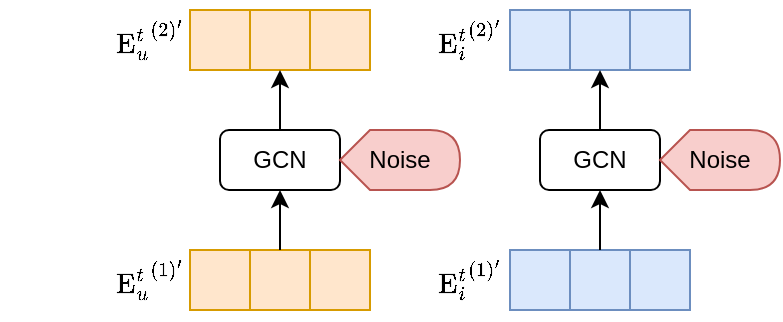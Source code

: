 <mxfile version="24.7.6">
  <diagram name="第 1 页" id="0odNos-ram8B0JtTMt9t">
    <mxGraphModel dx="1155" dy="623" grid="1" gridSize="10" guides="1" tooltips="1" connect="1" arrows="1" fold="1" page="1" pageScale="1" pageWidth="1169" pageHeight="827" math="1" shadow="0">
      <root>
        <mxCell id="0" />
        <mxCell id="1" parent="0" />
        <mxCell id="C153-lScjyPloALbCFHb-23" value="$$ {\mathrm{E}_{u}^{t}}^{(1)&#39;}$$" style="text;html=1;align=center;verticalAlign=middle;whiteSpace=wrap;rounded=0;" vertex="1" parent="1">
          <mxGeometry x="80" y="480" width="40" height="40" as="geometry" />
        </mxCell>
        <mxCell id="C153-lScjyPloALbCFHb-24" value="$$ {\mathrm{E}_{i}^{t}}^{(1)&#39;}$$" style="text;html=1;align=center;verticalAlign=middle;whiteSpace=wrap;rounded=0;" vertex="1" parent="1">
          <mxGeometry x="240" y="480" width="40" height="40" as="geometry" />
        </mxCell>
        <mxCell id="C153-lScjyPloALbCFHb-28" value="" style="group" vertex="1" connectable="0" parent="1">
          <mxGeometry x="280" y="485" width="90" height="30" as="geometry" />
        </mxCell>
        <mxCell id="C153-lScjyPloALbCFHb-25" value="" style="whiteSpace=wrap;html=1;aspect=fixed;fillColor=#dae8fc;strokeColor=#6c8ebf;" vertex="1" parent="C153-lScjyPloALbCFHb-28">
          <mxGeometry width="30" height="30" as="geometry" />
        </mxCell>
        <mxCell id="C153-lScjyPloALbCFHb-26" value="" style="whiteSpace=wrap;html=1;aspect=fixed;fillColor=#dae8fc;strokeColor=#6c8ebf;" vertex="1" parent="C153-lScjyPloALbCFHb-28">
          <mxGeometry x="30" width="30" height="30" as="geometry" />
        </mxCell>
        <mxCell id="C153-lScjyPloALbCFHb-27" value="" style="whiteSpace=wrap;html=1;aspect=fixed;fillColor=#dae8fc;strokeColor=#6c8ebf;" vertex="1" parent="C153-lScjyPloALbCFHb-28">
          <mxGeometry x="60" width="30" height="30" as="geometry" />
        </mxCell>
        <mxCell id="C153-lScjyPloALbCFHb-29" value="" style="group;fillColor=#ffe6cc;strokeColor=#d79b00;" vertex="1" connectable="0" parent="1">
          <mxGeometry x="120" y="485" width="90" height="30" as="geometry" />
        </mxCell>
        <mxCell id="C153-lScjyPloALbCFHb-30" value="" style="whiteSpace=wrap;html=1;aspect=fixed;fillColor=#ffe6cc;strokeColor=#d79b00;" vertex="1" parent="C153-lScjyPloALbCFHb-29">
          <mxGeometry width="30" height="30" as="geometry" />
        </mxCell>
        <mxCell id="C153-lScjyPloALbCFHb-31" value="" style="whiteSpace=wrap;html=1;aspect=fixed;fillColor=#ffe6cc;strokeColor=#d79b00;" vertex="1" parent="C153-lScjyPloALbCFHb-29">
          <mxGeometry x="30" width="30" height="30" as="geometry" />
        </mxCell>
        <mxCell id="C153-lScjyPloALbCFHb-32" value="" style="whiteSpace=wrap;html=1;aspect=fixed;fillColor=#ffe6cc;strokeColor=#d79b00;" vertex="1" parent="C153-lScjyPloALbCFHb-29">
          <mxGeometry x="60" width="30" height="30" as="geometry" />
        </mxCell>
        <mxCell id="C153-lScjyPloALbCFHb-33" value="$$ {\mathrm{E}_{u}^{t}}^{(2)&#39;}$$" style="text;html=1;align=center;verticalAlign=middle;whiteSpace=wrap;rounded=0;" vertex="1" parent="1">
          <mxGeometry x="80" y="360" width="40" height="40" as="geometry" />
        </mxCell>
        <mxCell id="C153-lScjyPloALbCFHb-34" value="$$ {\mathrm{E}_{i}^{t}}^{(2)&#39;}$$" style="text;html=1;align=center;verticalAlign=middle;whiteSpace=wrap;rounded=0;" vertex="1" parent="1">
          <mxGeometry x="240" y="360" width="40" height="40" as="geometry" />
        </mxCell>
        <mxCell id="C153-lScjyPloALbCFHb-35" value="" style="group" vertex="1" connectable="0" parent="1">
          <mxGeometry x="280" y="365" width="90" height="30" as="geometry" />
        </mxCell>
        <mxCell id="C153-lScjyPloALbCFHb-36" value="" style="whiteSpace=wrap;html=1;aspect=fixed;fillColor=#dae8fc;strokeColor=#6c8ebf;" vertex="1" parent="C153-lScjyPloALbCFHb-35">
          <mxGeometry width="30" height="30" as="geometry" />
        </mxCell>
        <mxCell id="C153-lScjyPloALbCFHb-37" value="" style="whiteSpace=wrap;html=1;aspect=fixed;fillColor=#dae8fc;strokeColor=#6c8ebf;" vertex="1" parent="C153-lScjyPloALbCFHb-35">
          <mxGeometry x="30" width="30" height="30" as="geometry" />
        </mxCell>
        <mxCell id="C153-lScjyPloALbCFHb-38" value="" style="whiteSpace=wrap;html=1;aspect=fixed;fillColor=#dae8fc;strokeColor=#6c8ebf;" vertex="1" parent="C153-lScjyPloALbCFHb-35">
          <mxGeometry x="60" width="30" height="30" as="geometry" />
        </mxCell>
        <mxCell id="C153-lScjyPloALbCFHb-39" value="" style="group;fillColor=#ffe6cc;strokeColor=#d79b00;" vertex="1" connectable="0" parent="1">
          <mxGeometry x="120" y="365" width="90" height="30" as="geometry" />
        </mxCell>
        <mxCell id="C153-lScjyPloALbCFHb-40" value="" style="whiteSpace=wrap;html=1;aspect=fixed;fillColor=#ffe6cc;strokeColor=#d79b00;" vertex="1" parent="C153-lScjyPloALbCFHb-39">
          <mxGeometry width="30" height="30" as="geometry" />
        </mxCell>
        <mxCell id="C153-lScjyPloALbCFHb-41" value="" style="whiteSpace=wrap;html=1;aspect=fixed;fillColor=#ffe6cc;strokeColor=#d79b00;" vertex="1" parent="C153-lScjyPloALbCFHb-39">
          <mxGeometry x="30" width="30" height="30" as="geometry" />
        </mxCell>
        <mxCell id="C153-lScjyPloALbCFHb-42" value="" style="whiteSpace=wrap;html=1;aspect=fixed;fillColor=#ffe6cc;strokeColor=#d79b00;" vertex="1" parent="C153-lScjyPloALbCFHb-39">
          <mxGeometry x="60" width="30" height="30" as="geometry" />
        </mxCell>
        <mxCell id="C153-lScjyPloALbCFHb-49" style="edgeStyle=orthogonalEdgeStyle;rounded=0;orthogonalLoop=1;jettySize=auto;html=1;entryX=0.5;entryY=1;entryDx=0;entryDy=0;" edge="1" parent="1" source="C153-lScjyPloALbCFHb-43" target="C153-lScjyPloALbCFHb-41">
          <mxGeometry relative="1" as="geometry" />
        </mxCell>
        <mxCell id="C153-lScjyPloALbCFHb-43" value="GCN" style="rounded=1;whiteSpace=wrap;html=1;" vertex="1" parent="1">
          <mxGeometry x="135" y="425" width="60" height="30" as="geometry" />
        </mxCell>
        <mxCell id="C153-lScjyPloALbCFHb-44" value="Noise" style="shape=display;whiteSpace=wrap;html=1;fillColor=#f8cecc;strokeColor=#b85450;" vertex="1" parent="1">
          <mxGeometry x="195" y="425" width="60" height="30" as="geometry" />
        </mxCell>
        <mxCell id="C153-lScjyPloALbCFHb-50" style="edgeStyle=orthogonalEdgeStyle;rounded=0;orthogonalLoop=1;jettySize=auto;html=1;exitX=0.5;exitY=0;exitDx=0;exitDy=0;" edge="1" parent="1" source="C153-lScjyPloALbCFHb-45" target="C153-lScjyPloALbCFHb-37">
          <mxGeometry relative="1" as="geometry">
            <mxPoint x="325" y="340" as="targetPoint" />
          </mxGeometry>
        </mxCell>
        <mxCell id="C153-lScjyPloALbCFHb-45" value="GCN" style="rounded=1;whiteSpace=wrap;html=1;" vertex="1" parent="1">
          <mxGeometry x="295" y="425" width="60" height="30" as="geometry" />
        </mxCell>
        <mxCell id="C153-lScjyPloALbCFHb-46" value="Noise" style="shape=display;whiteSpace=wrap;html=1;fillColor=#f8cecc;strokeColor=#b85450;" vertex="1" parent="1">
          <mxGeometry x="355" y="425" width="60" height="30" as="geometry" />
        </mxCell>
        <mxCell id="C153-lScjyPloALbCFHb-47" style="edgeStyle=orthogonalEdgeStyle;rounded=0;orthogonalLoop=1;jettySize=auto;html=1;exitX=0.5;exitY=0;exitDx=0;exitDy=0;entryX=0.5;entryY=1;entryDx=0;entryDy=0;" edge="1" parent="1" source="C153-lScjyPloALbCFHb-31" target="C153-lScjyPloALbCFHb-43">
          <mxGeometry relative="1" as="geometry" />
        </mxCell>
        <mxCell id="C153-lScjyPloALbCFHb-48" style="edgeStyle=orthogonalEdgeStyle;rounded=0;orthogonalLoop=1;jettySize=auto;html=1;entryX=0.5;entryY=1;entryDx=0;entryDy=0;" edge="1" parent="1" source="C153-lScjyPloALbCFHb-26" target="C153-lScjyPloALbCFHb-45">
          <mxGeometry relative="1" as="geometry" />
        </mxCell>
      </root>
    </mxGraphModel>
  </diagram>
</mxfile>
